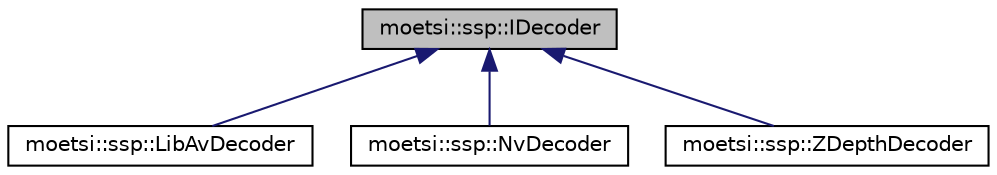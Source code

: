 digraph "moetsi::ssp::IDecoder"
{
 // LATEX_PDF_SIZE
  edge [fontname="Helvetica",fontsize="10",labelfontname="Helvetica",labelfontsize="10"];
  node [fontname="Helvetica",fontsize="10",shape=record];
  Node1 [label="moetsi::ssp::IDecoder",height=0.2,width=0.4,color="black", fillcolor="grey75", style="filled", fontcolor="black",tooltip="IDecoder abstract decoder interface."];
  Node1 -> Node2 [dir="back",color="midnightblue",fontsize="10",style="solid",fontname="Helvetica"];
  Node2 [label="moetsi::ssp::LibAvDecoder",height=0.2,width=0.4,color="black", fillcolor="white", style="filled",URL="$classmoetsi_1_1ssp_1_1LibAvDecoder.html",tooltip="AV (Jpeg/Mpeg) decoder."];
  Node1 -> Node3 [dir="back",color="midnightblue",fontsize="10",style="solid",fontname="Helvetica"];
  Node3 [label="moetsi::ssp::NvDecoder",height=0.2,width=0.4,color="black", fillcolor="white", style="filled",URL="$classmoetsi_1_1ssp_1_1NvDecoder.html",tooltip="NvPipe decoder."];
  Node1 -> Node4 [dir="back",color="midnightblue",fontsize="10",style="solid",fontname="Helvetica"];
  Node4 [label="moetsi::ssp::ZDepthDecoder",height=0.2,width=0.4,color="black", fillcolor="white", style="filled",URL="$classmoetsi_1_1ssp_1_1ZDepthDecoder.html",tooltip="ZDepthDecoder ZDepth format decoder."];
}
